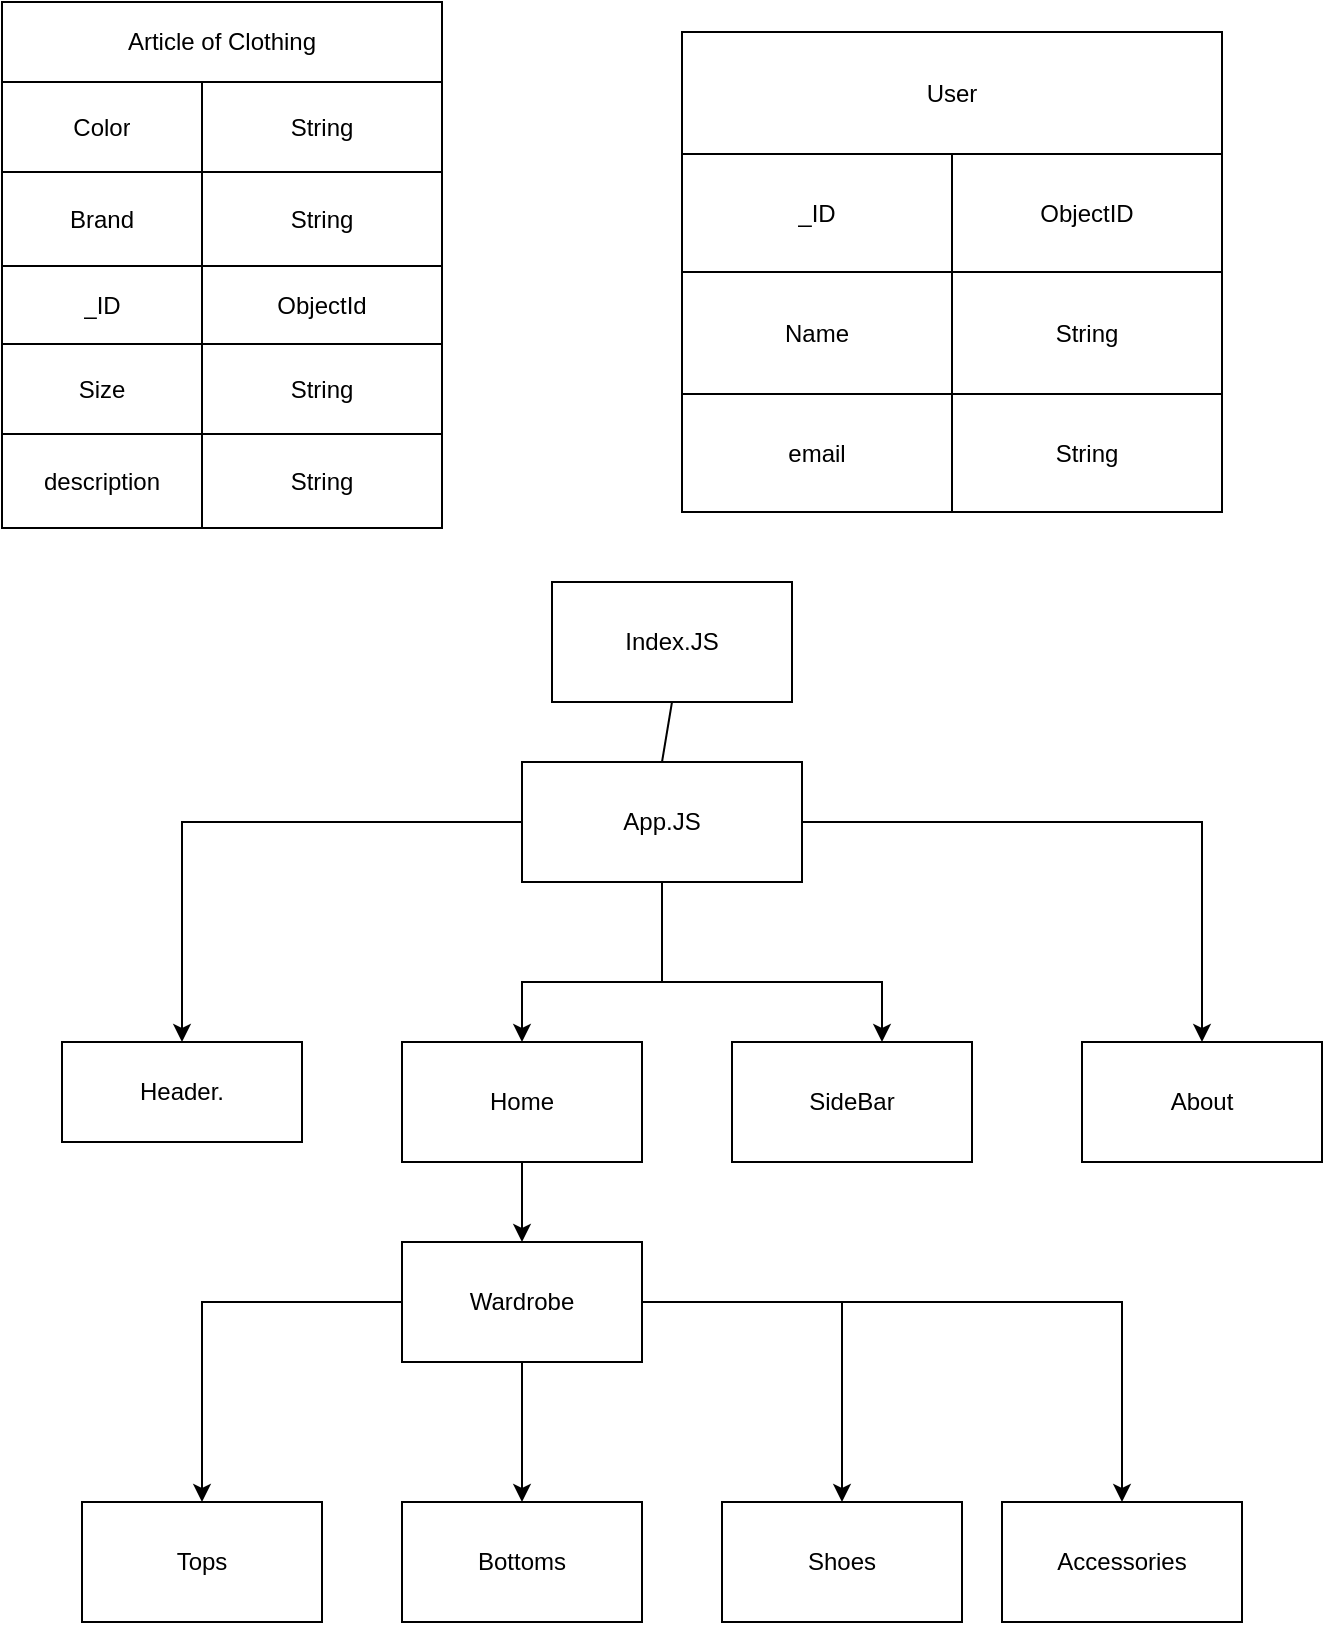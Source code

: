 <mxfile version="20.8.18" type="github">
  <diagram name="Page-1" id="_qiP8XeiNicVuwJhBjDa">
    <mxGraphModel dx="1493" dy="958" grid="1" gridSize="10" guides="1" tooltips="1" connect="1" arrows="1" fold="1" page="1" pageScale="1" pageWidth="850" pageHeight="1100" math="0" shadow="0">
      <root>
        <mxCell id="0" />
        <mxCell id="1" parent="0" />
        <mxCell id="6oCFZGIFKWNrJc-c_Aa2-1" value="" style="shape=table;startSize=0;container=1;collapsible=0;childLayout=tableLayout;" vertex="1" parent="1">
          <mxGeometry x="60" y="70" width="220" height="263" as="geometry" />
        </mxCell>
        <mxCell id="6oCFZGIFKWNrJc-c_Aa2-2" value="" style="shape=tableRow;horizontal=0;startSize=0;swimlaneHead=0;swimlaneBody=0;strokeColor=inherit;top=0;left=0;bottom=0;right=0;collapsible=0;dropTarget=0;fillColor=none;points=[[0,0.5],[1,0.5]];portConstraint=eastwest;" vertex="1" parent="6oCFZGIFKWNrJc-c_Aa2-1">
          <mxGeometry width="220" height="40" as="geometry" />
        </mxCell>
        <mxCell id="6oCFZGIFKWNrJc-c_Aa2-3" value="Article of Clothing" style="shape=partialRectangle;html=1;whiteSpace=wrap;connectable=0;strokeColor=inherit;overflow=hidden;fillColor=none;top=0;left=0;bottom=0;right=0;pointerEvents=1;rowspan=1;colspan=2;" vertex="1" parent="6oCFZGIFKWNrJc-c_Aa2-2">
          <mxGeometry width="220" height="40" as="geometry">
            <mxRectangle width="100" height="40" as="alternateBounds" />
          </mxGeometry>
        </mxCell>
        <mxCell id="6oCFZGIFKWNrJc-c_Aa2-4" value="" style="shape=partialRectangle;html=1;whiteSpace=wrap;connectable=0;strokeColor=inherit;overflow=hidden;fillColor=none;top=0;left=0;bottom=0;right=0;pointerEvents=1;" vertex="1" visible="0" parent="6oCFZGIFKWNrJc-c_Aa2-2">
          <mxGeometry x="100" width="120" height="40" as="geometry">
            <mxRectangle width="120" height="40" as="alternateBounds" />
          </mxGeometry>
        </mxCell>
        <mxCell id="6oCFZGIFKWNrJc-c_Aa2-5" value="" style="shape=tableRow;horizontal=0;startSize=0;swimlaneHead=0;swimlaneBody=0;strokeColor=inherit;top=0;left=0;bottom=0;right=0;collapsible=0;dropTarget=0;fillColor=none;points=[[0,0.5],[1,0.5]];portConstraint=eastwest;" vertex="1" parent="6oCFZGIFKWNrJc-c_Aa2-1">
          <mxGeometry y="40" width="220" height="45" as="geometry" />
        </mxCell>
        <mxCell id="6oCFZGIFKWNrJc-c_Aa2-6" value="Color" style="shape=partialRectangle;html=1;whiteSpace=wrap;connectable=0;strokeColor=inherit;overflow=hidden;fillColor=none;top=0;left=0;bottom=0;right=0;pointerEvents=1;" vertex="1" parent="6oCFZGIFKWNrJc-c_Aa2-5">
          <mxGeometry width="100" height="45" as="geometry">
            <mxRectangle width="100" height="45" as="alternateBounds" />
          </mxGeometry>
        </mxCell>
        <mxCell id="6oCFZGIFKWNrJc-c_Aa2-7" value="String" style="shape=partialRectangle;html=1;whiteSpace=wrap;connectable=0;strokeColor=inherit;overflow=hidden;fillColor=none;top=0;left=0;bottom=0;right=0;pointerEvents=1;" vertex="1" parent="6oCFZGIFKWNrJc-c_Aa2-5">
          <mxGeometry x="100" width="120" height="45" as="geometry">
            <mxRectangle width="120" height="45" as="alternateBounds" />
          </mxGeometry>
        </mxCell>
        <mxCell id="6oCFZGIFKWNrJc-c_Aa2-8" value="" style="shape=tableRow;horizontal=0;startSize=0;swimlaneHead=0;swimlaneBody=0;strokeColor=inherit;top=0;left=0;bottom=0;right=0;collapsible=0;dropTarget=0;fillColor=none;points=[[0,0.5],[1,0.5]];portConstraint=eastwest;" vertex="1" parent="6oCFZGIFKWNrJc-c_Aa2-1">
          <mxGeometry y="85" width="220" height="47" as="geometry" />
        </mxCell>
        <mxCell id="6oCFZGIFKWNrJc-c_Aa2-9" value="Brand" style="shape=partialRectangle;html=1;whiteSpace=wrap;connectable=0;strokeColor=inherit;overflow=hidden;fillColor=none;top=0;left=0;bottom=0;right=0;pointerEvents=1;" vertex="1" parent="6oCFZGIFKWNrJc-c_Aa2-8">
          <mxGeometry width="100" height="47" as="geometry">
            <mxRectangle width="100" height="47" as="alternateBounds" />
          </mxGeometry>
        </mxCell>
        <mxCell id="6oCFZGIFKWNrJc-c_Aa2-10" value="String" style="shape=partialRectangle;html=1;whiteSpace=wrap;connectable=0;strokeColor=inherit;overflow=hidden;fillColor=none;top=0;left=0;bottom=0;right=0;pointerEvents=1;" vertex="1" parent="6oCFZGIFKWNrJc-c_Aa2-8">
          <mxGeometry x="100" width="120" height="47" as="geometry">
            <mxRectangle width="120" height="47" as="alternateBounds" />
          </mxGeometry>
        </mxCell>
        <mxCell id="6oCFZGIFKWNrJc-c_Aa2-11" value="" style="shape=tableRow;horizontal=0;startSize=0;swimlaneHead=0;swimlaneBody=0;strokeColor=inherit;top=0;left=0;bottom=0;right=0;collapsible=0;dropTarget=0;fillColor=none;points=[[0,0.5],[1,0.5]];portConstraint=eastwest;" vertex="1" parent="6oCFZGIFKWNrJc-c_Aa2-1">
          <mxGeometry y="132" width="220" height="39" as="geometry" />
        </mxCell>
        <mxCell id="6oCFZGIFKWNrJc-c_Aa2-12" value="_ID" style="shape=partialRectangle;html=1;whiteSpace=wrap;connectable=0;strokeColor=inherit;overflow=hidden;fillColor=none;top=0;left=0;bottom=0;right=0;pointerEvents=1;" vertex="1" parent="6oCFZGIFKWNrJc-c_Aa2-11">
          <mxGeometry width="100" height="39" as="geometry">
            <mxRectangle width="100" height="39" as="alternateBounds" />
          </mxGeometry>
        </mxCell>
        <mxCell id="6oCFZGIFKWNrJc-c_Aa2-13" value="ObjectId" style="shape=partialRectangle;html=1;whiteSpace=wrap;connectable=0;strokeColor=inherit;overflow=hidden;fillColor=none;top=0;left=0;bottom=0;right=0;pointerEvents=1;" vertex="1" parent="6oCFZGIFKWNrJc-c_Aa2-11">
          <mxGeometry x="100" width="120" height="39" as="geometry">
            <mxRectangle width="120" height="39" as="alternateBounds" />
          </mxGeometry>
        </mxCell>
        <mxCell id="6oCFZGIFKWNrJc-c_Aa2-14" value="" style="shape=tableRow;horizontal=0;startSize=0;swimlaneHead=0;swimlaneBody=0;strokeColor=inherit;top=0;left=0;bottom=0;right=0;collapsible=0;dropTarget=0;fillColor=none;points=[[0,0.5],[1,0.5]];portConstraint=eastwest;" vertex="1" parent="6oCFZGIFKWNrJc-c_Aa2-1">
          <mxGeometry y="171" width="220" height="45" as="geometry" />
        </mxCell>
        <mxCell id="6oCFZGIFKWNrJc-c_Aa2-15" value="Size" style="shape=partialRectangle;html=1;whiteSpace=wrap;connectable=0;strokeColor=inherit;overflow=hidden;fillColor=none;top=0;left=0;bottom=0;right=0;pointerEvents=1;" vertex="1" parent="6oCFZGIFKWNrJc-c_Aa2-14">
          <mxGeometry width="100" height="45" as="geometry">
            <mxRectangle width="100" height="45" as="alternateBounds" />
          </mxGeometry>
        </mxCell>
        <mxCell id="6oCFZGIFKWNrJc-c_Aa2-16" value="String" style="shape=partialRectangle;html=1;whiteSpace=wrap;connectable=0;strokeColor=inherit;overflow=hidden;fillColor=none;top=0;left=0;bottom=0;right=0;pointerEvents=1;" vertex="1" parent="6oCFZGIFKWNrJc-c_Aa2-14">
          <mxGeometry x="100" width="120" height="45" as="geometry">
            <mxRectangle width="120" height="45" as="alternateBounds" />
          </mxGeometry>
        </mxCell>
        <mxCell id="6oCFZGIFKWNrJc-c_Aa2-17" value="" style="shape=tableRow;horizontal=0;startSize=0;swimlaneHead=0;swimlaneBody=0;strokeColor=inherit;top=0;left=0;bottom=0;right=0;collapsible=0;dropTarget=0;fillColor=none;points=[[0,0.5],[1,0.5]];portConstraint=eastwest;" vertex="1" parent="6oCFZGIFKWNrJc-c_Aa2-1">
          <mxGeometry y="216" width="220" height="47" as="geometry" />
        </mxCell>
        <mxCell id="6oCFZGIFKWNrJc-c_Aa2-18" value="description" style="shape=partialRectangle;html=1;whiteSpace=wrap;connectable=0;strokeColor=inherit;overflow=hidden;fillColor=none;top=0;left=0;bottom=0;right=0;pointerEvents=1;" vertex="1" parent="6oCFZGIFKWNrJc-c_Aa2-17">
          <mxGeometry width="100" height="47" as="geometry">
            <mxRectangle width="100" height="47" as="alternateBounds" />
          </mxGeometry>
        </mxCell>
        <mxCell id="6oCFZGIFKWNrJc-c_Aa2-19" value="String" style="shape=partialRectangle;html=1;whiteSpace=wrap;connectable=0;strokeColor=inherit;overflow=hidden;fillColor=none;top=0;left=0;bottom=0;right=0;pointerEvents=1;" vertex="1" parent="6oCFZGIFKWNrJc-c_Aa2-17">
          <mxGeometry x="100" width="120" height="47" as="geometry">
            <mxRectangle width="120" height="47" as="alternateBounds" />
          </mxGeometry>
        </mxCell>
        <mxCell id="6oCFZGIFKWNrJc-c_Aa2-58" value="" style="shape=table;startSize=0;container=1;collapsible=0;childLayout=tableLayout;" vertex="1" parent="1">
          <mxGeometry x="400" y="85" width="270" height="240" as="geometry" />
        </mxCell>
        <mxCell id="6oCFZGIFKWNrJc-c_Aa2-59" value="" style="shape=tableRow;horizontal=0;startSize=0;swimlaneHead=0;swimlaneBody=0;strokeColor=inherit;top=0;left=0;bottom=0;right=0;collapsible=0;dropTarget=0;fillColor=none;points=[[0,0.5],[1,0.5]];portConstraint=eastwest;shadow=0;movable=1;resizable=1;rotatable=1;deletable=1;editable=1;locked=0;connectable=1;" vertex="1" parent="6oCFZGIFKWNrJc-c_Aa2-58">
          <mxGeometry width="270" height="61" as="geometry" />
        </mxCell>
        <mxCell id="6oCFZGIFKWNrJc-c_Aa2-60" value="User" style="shape=partialRectangle;html=1;whiteSpace=wrap;connectable=0;strokeColor=inherit;overflow=hidden;fillColor=none;top=0;left=0;bottom=0;right=0;pointerEvents=1;rowspan=1;colspan=2;" vertex="1" parent="6oCFZGIFKWNrJc-c_Aa2-59">
          <mxGeometry width="270" height="61" as="geometry">
            <mxRectangle width="135" height="61" as="alternateBounds" />
          </mxGeometry>
        </mxCell>
        <mxCell id="6oCFZGIFKWNrJc-c_Aa2-61" value="" style="shape=partialRectangle;html=1;whiteSpace=wrap;connectable=0;strokeColor=inherit;overflow=hidden;fillColor=none;top=0;left=0;bottom=0;right=0;pointerEvents=1;" vertex="1" visible="0" parent="6oCFZGIFKWNrJc-c_Aa2-59">
          <mxGeometry x="135" width="135" height="61" as="geometry">
            <mxRectangle width="135" height="61" as="alternateBounds" />
          </mxGeometry>
        </mxCell>
        <mxCell id="6oCFZGIFKWNrJc-c_Aa2-62" value="" style="shape=tableRow;horizontal=0;startSize=0;swimlaneHead=0;swimlaneBody=0;strokeColor=inherit;top=0;left=0;bottom=0;right=0;collapsible=0;dropTarget=0;fillColor=none;points=[[0,0.5],[1,0.5]];portConstraint=eastwest;" vertex="1" parent="6oCFZGIFKWNrJc-c_Aa2-58">
          <mxGeometry y="61" width="270" height="59" as="geometry" />
        </mxCell>
        <mxCell id="6oCFZGIFKWNrJc-c_Aa2-63" value="_ID" style="shape=partialRectangle;html=1;whiteSpace=wrap;connectable=0;strokeColor=inherit;overflow=hidden;fillColor=none;top=0;left=0;bottom=0;right=0;pointerEvents=1;" vertex="1" parent="6oCFZGIFKWNrJc-c_Aa2-62">
          <mxGeometry width="135" height="59" as="geometry">
            <mxRectangle width="135" height="59" as="alternateBounds" />
          </mxGeometry>
        </mxCell>
        <mxCell id="6oCFZGIFKWNrJc-c_Aa2-64" value="ObjectID" style="shape=partialRectangle;html=1;whiteSpace=wrap;connectable=0;strokeColor=inherit;overflow=hidden;fillColor=none;top=0;left=0;bottom=0;right=0;pointerEvents=1;" vertex="1" parent="6oCFZGIFKWNrJc-c_Aa2-62">
          <mxGeometry x="135" width="135" height="59" as="geometry">
            <mxRectangle width="135" height="59" as="alternateBounds" />
          </mxGeometry>
        </mxCell>
        <mxCell id="6oCFZGIFKWNrJc-c_Aa2-65" value="" style="shape=tableRow;horizontal=0;startSize=0;swimlaneHead=0;swimlaneBody=0;strokeColor=inherit;top=0;left=0;bottom=0;right=0;collapsible=0;dropTarget=0;fillColor=none;points=[[0,0.5],[1,0.5]];portConstraint=eastwest;" vertex="1" parent="6oCFZGIFKWNrJc-c_Aa2-58">
          <mxGeometry y="120" width="270" height="61" as="geometry" />
        </mxCell>
        <mxCell id="6oCFZGIFKWNrJc-c_Aa2-66" value="Name" style="shape=partialRectangle;html=1;whiteSpace=wrap;connectable=0;strokeColor=inherit;overflow=hidden;fillColor=none;top=0;left=0;bottom=0;right=0;pointerEvents=1;" vertex="1" parent="6oCFZGIFKWNrJc-c_Aa2-65">
          <mxGeometry width="135" height="61" as="geometry">
            <mxRectangle width="135" height="61" as="alternateBounds" />
          </mxGeometry>
        </mxCell>
        <mxCell id="6oCFZGIFKWNrJc-c_Aa2-67" value="String" style="shape=partialRectangle;html=1;whiteSpace=wrap;connectable=0;strokeColor=inherit;overflow=hidden;fillColor=none;top=0;left=0;bottom=0;right=0;pointerEvents=1;" vertex="1" parent="6oCFZGIFKWNrJc-c_Aa2-65">
          <mxGeometry x="135" width="135" height="61" as="geometry">
            <mxRectangle width="135" height="61" as="alternateBounds" />
          </mxGeometry>
        </mxCell>
        <mxCell id="6oCFZGIFKWNrJc-c_Aa2-68" value="" style="shape=tableRow;horizontal=0;startSize=0;swimlaneHead=0;swimlaneBody=0;strokeColor=inherit;top=0;left=0;bottom=0;right=0;collapsible=0;dropTarget=0;fillColor=none;points=[[0,0.5],[1,0.5]];portConstraint=eastwest;" vertex="1" parent="6oCFZGIFKWNrJc-c_Aa2-58">
          <mxGeometry y="181" width="270" height="59" as="geometry" />
        </mxCell>
        <mxCell id="6oCFZGIFKWNrJc-c_Aa2-69" value="email" style="shape=partialRectangle;html=1;whiteSpace=wrap;connectable=0;strokeColor=inherit;overflow=hidden;fillColor=none;top=0;left=0;bottom=0;right=0;pointerEvents=1;" vertex="1" parent="6oCFZGIFKWNrJc-c_Aa2-68">
          <mxGeometry width="135" height="59" as="geometry">
            <mxRectangle width="135" height="59" as="alternateBounds" />
          </mxGeometry>
        </mxCell>
        <mxCell id="6oCFZGIFKWNrJc-c_Aa2-70" value="String" style="shape=partialRectangle;html=1;whiteSpace=wrap;connectable=0;strokeColor=inherit;overflow=hidden;fillColor=none;top=0;left=0;bottom=0;right=0;pointerEvents=1;" vertex="1" parent="6oCFZGIFKWNrJc-c_Aa2-68">
          <mxGeometry x="135" width="135" height="59" as="geometry">
            <mxRectangle width="135" height="59" as="alternateBounds" />
          </mxGeometry>
        </mxCell>
        <mxCell id="6oCFZGIFKWNrJc-c_Aa2-75" value="Index.JS" style="rounded=0;whiteSpace=wrap;html=1;shadow=0;" vertex="1" parent="1">
          <mxGeometry x="335" y="360" width="120" height="60" as="geometry" />
        </mxCell>
        <mxCell id="6oCFZGIFKWNrJc-c_Aa2-94" value="" style="edgeStyle=orthogonalEdgeStyle;rounded=0;orthogonalLoop=1;jettySize=auto;html=1;entryX=0.5;entryY=0;entryDx=0;entryDy=0;" edge="1" parent="1" source="6oCFZGIFKWNrJc-c_Aa2-76" target="6oCFZGIFKWNrJc-c_Aa2-78">
          <mxGeometry relative="1" as="geometry">
            <Array as="points">
              <mxPoint x="390" y="560" />
              <mxPoint x="320" y="560" />
            </Array>
          </mxGeometry>
        </mxCell>
        <mxCell id="6oCFZGIFKWNrJc-c_Aa2-95" value="" style="edgeStyle=orthogonalEdgeStyle;rounded=0;orthogonalLoop=1;jettySize=auto;html=1;" edge="1" parent="1" source="6oCFZGIFKWNrJc-c_Aa2-76" target="6oCFZGIFKWNrJc-c_Aa2-81">
          <mxGeometry relative="1" as="geometry">
            <Array as="points">
              <mxPoint x="390" y="560" />
              <mxPoint x="500" y="560" />
            </Array>
          </mxGeometry>
        </mxCell>
        <mxCell id="6oCFZGIFKWNrJc-c_Aa2-96" style="edgeStyle=orthogonalEdgeStyle;rounded=0;orthogonalLoop=1;jettySize=auto;html=1;" edge="1" parent="1" source="6oCFZGIFKWNrJc-c_Aa2-76" target="6oCFZGIFKWNrJc-c_Aa2-77">
          <mxGeometry relative="1" as="geometry" />
        </mxCell>
        <mxCell id="6oCFZGIFKWNrJc-c_Aa2-97" style="edgeStyle=orthogonalEdgeStyle;rounded=0;orthogonalLoop=1;jettySize=auto;html=1;" edge="1" parent="1" source="6oCFZGIFKWNrJc-c_Aa2-76" target="6oCFZGIFKWNrJc-c_Aa2-90">
          <mxGeometry relative="1" as="geometry" />
        </mxCell>
        <mxCell id="6oCFZGIFKWNrJc-c_Aa2-76" value="App.JS" style="rounded=0;whiteSpace=wrap;html=1;shadow=0;" vertex="1" parent="1">
          <mxGeometry x="320" y="450" width="140" height="60" as="geometry" />
        </mxCell>
        <mxCell id="6oCFZGIFKWNrJc-c_Aa2-77" value="Header." style="rounded=0;whiteSpace=wrap;html=1;shadow=0;" vertex="1" parent="1">
          <mxGeometry x="90" y="590" width="120" height="50" as="geometry" />
        </mxCell>
        <mxCell id="6oCFZGIFKWNrJc-c_Aa2-98" style="edgeStyle=orthogonalEdgeStyle;rounded=0;orthogonalLoop=1;jettySize=auto;html=1;exitX=0.5;exitY=1;exitDx=0;exitDy=0;" edge="1" parent="1" source="6oCFZGIFKWNrJc-c_Aa2-78" target="6oCFZGIFKWNrJc-c_Aa2-83">
          <mxGeometry relative="1" as="geometry" />
        </mxCell>
        <mxCell id="6oCFZGIFKWNrJc-c_Aa2-78" value="Home" style="rounded=0;whiteSpace=wrap;html=1;shadow=0;" vertex="1" parent="1">
          <mxGeometry x="260" y="590" width="120" height="60" as="geometry" />
        </mxCell>
        <mxCell id="6oCFZGIFKWNrJc-c_Aa2-81" value="SideBar" style="rounded=0;whiteSpace=wrap;html=1;shadow=0;" vertex="1" parent="1">
          <mxGeometry x="425" y="590" width="120" height="60" as="geometry" />
        </mxCell>
        <mxCell id="6oCFZGIFKWNrJc-c_Aa2-99" style="edgeStyle=orthogonalEdgeStyle;rounded=0;orthogonalLoop=1;jettySize=auto;html=1;" edge="1" parent="1" source="6oCFZGIFKWNrJc-c_Aa2-83" target="6oCFZGIFKWNrJc-c_Aa2-84">
          <mxGeometry relative="1" as="geometry" />
        </mxCell>
        <mxCell id="6oCFZGIFKWNrJc-c_Aa2-100" style="edgeStyle=orthogonalEdgeStyle;rounded=0;orthogonalLoop=1;jettySize=auto;html=1;exitX=0.5;exitY=1;exitDx=0;exitDy=0;" edge="1" parent="1" source="6oCFZGIFKWNrJc-c_Aa2-83" target="6oCFZGIFKWNrJc-c_Aa2-85">
          <mxGeometry relative="1" as="geometry" />
        </mxCell>
        <mxCell id="6oCFZGIFKWNrJc-c_Aa2-101" style="edgeStyle=orthogonalEdgeStyle;rounded=0;orthogonalLoop=1;jettySize=auto;html=1;entryX=0.5;entryY=0;entryDx=0;entryDy=0;" edge="1" parent="1" source="6oCFZGIFKWNrJc-c_Aa2-83" target="6oCFZGIFKWNrJc-c_Aa2-86">
          <mxGeometry relative="1" as="geometry" />
        </mxCell>
        <mxCell id="6oCFZGIFKWNrJc-c_Aa2-103" style="edgeStyle=orthogonalEdgeStyle;rounded=0;orthogonalLoop=1;jettySize=auto;html=1;entryX=0.5;entryY=0;entryDx=0;entryDy=0;" edge="1" parent="1" source="6oCFZGIFKWNrJc-c_Aa2-83" target="6oCFZGIFKWNrJc-c_Aa2-87">
          <mxGeometry relative="1" as="geometry" />
        </mxCell>
        <mxCell id="6oCFZGIFKWNrJc-c_Aa2-83" value="Wardrobe" style="rounded=0;whiteSpace=wrap;html=1;shadow=0;" vertex="1" parent="1">
          <mxGeometry x="260" y="690" width="120" height="60" as="geometry" />
        </mxCell>
        <mxCell id="6oCFZGIFKWNrJc-c_Aa2-84" value="Tops" style="rounded=0;whiteSpace=wrap;html=1;shadow=0;" vertex="1" parent="1">
          <mxGeometry x="100" y="820" width="120" height="60" as="geometry" />
        </mxCell>
        <mxCell id="6oCFZGIFKWNrJc-c_Aa2-85" value="Bottoms" style="rounded=0;whiteSpace=wrap;html=1;shadow=0;" vertex="1" parent="1">
          <mxGeometry x="260" y="820" width="120" height="60" as="geometry" />
        </mxCell>
        <mxCell id="6oCFZGIFKWNrJc-c_Aa2-86" value="Shoes" style="rounded=0;whiteSpace=wrap;html=1;shadow=0;" vertex="1" parent="1">
          <mxGeometry x="420" y="820" width="120" height="60" as="geometry" />
        </mxCell>
        <mxCell id="6oCFZGIFKWNrJc-c_Aa2-87" value="Accessories" style="rounded=0;whiteSpace=wrap;html=1;shadow=0;" vertex="1" parent="1">
          <mxGeometry x="560" y="820" width="120" height="60" as="geometry" />
        </mxCell>
        <mxCell id="6oCFZGIFKWNrJc-c_Aa2-89" value="" style="endArrow=none;html=1;rounded=0;entryX=0.5;entryY=1;entryDx=0;entryDy=0;exitX=0.5;exitY=0;exitDx=0;exitDy=0;" edge="1" parent="1" source="6oCFZGIFKWNrJc-c_Aa2-76" target="6oCFZGIFKWNrJc-c_Aa2-75">
          <mxGeometry width="50" height="50" relative="1" as="geometry">
            <mxPoint x="510" y="660" as="sourcePoint" />
            <mxPoint x="560" y="610" as="targetPoint" />
          </mxGeometry>
        </mxCell>
        <mxCell id="6oCFZGIFKWNrJc-c_Aa2-90" value="About" style="rounded=0;whiteSpace=wrap;html=1;shadow=0;" vertex="1" parent="1">
          <mxGeometry x="600" y="590" width="120" height="60" as="geometry" />
        </mxCell>
      </root>
    </mxGraphModel>
  </diagram>
</mxfile>
